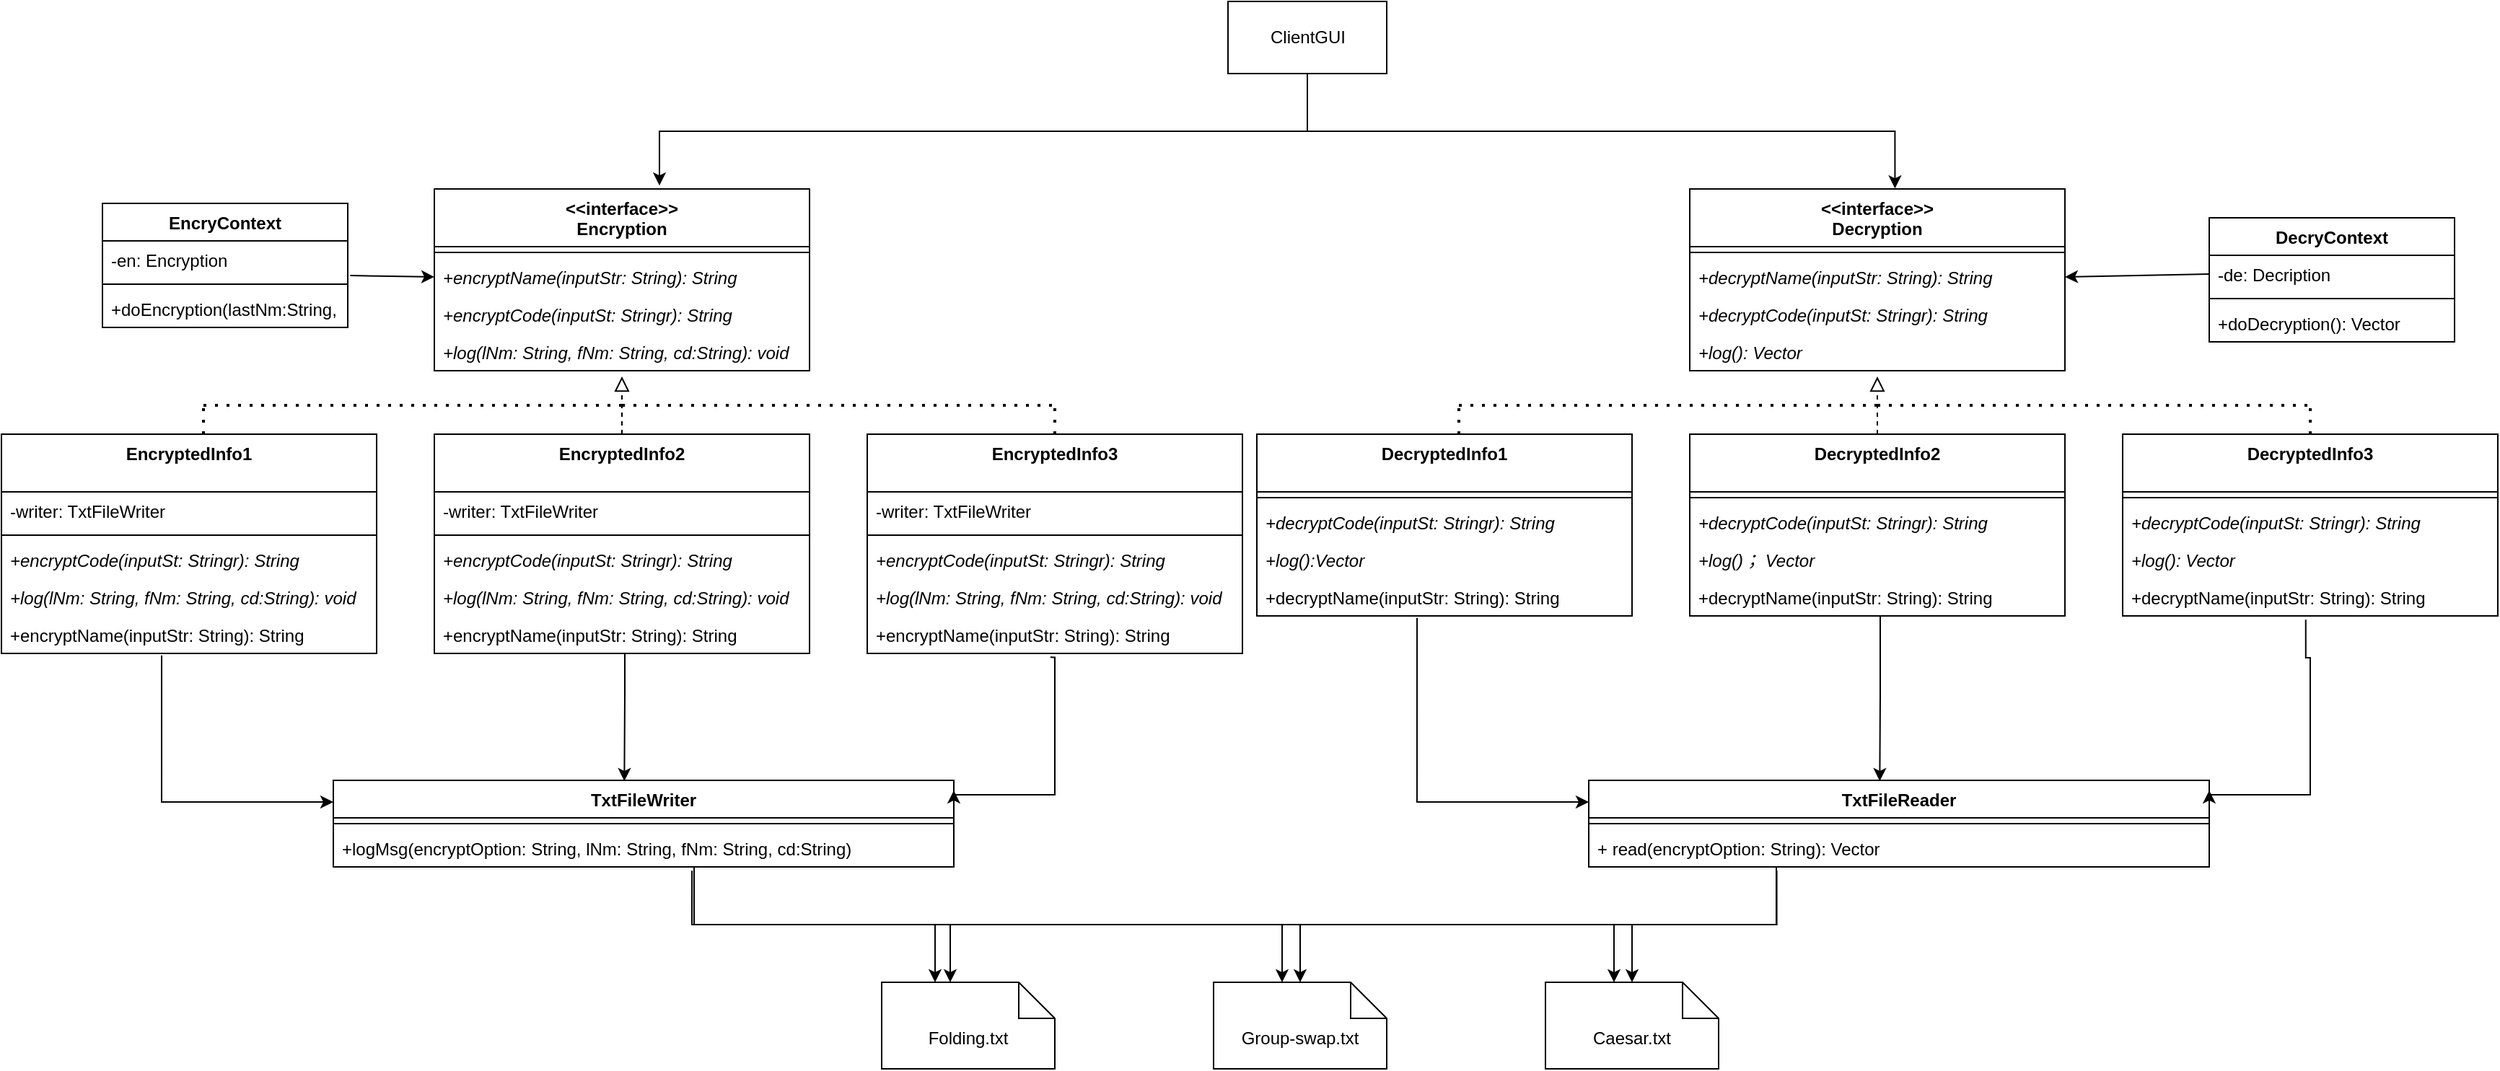 <mxfile version="20.8.16" type="device"><diagram name="第 1 页" id="b3tEls09c1uUm2X_hFrl"><mxGraphModel dx="2889" dy="1245" grid="0" gridSize="10" guides="1" tooltips="1" connect="1" arrows="1" fold="1" page="1" pageScale="1" pageWidth="827" pageHeight="1169" math="0" shadow="0"><root><mxCell id="0"/><mxCell id="1" parent="0"/><mxCell id="oNretK-HiP6Qw_xkNJ9A-1" value="&lt;&lt;interface&gt;&gt;&#10;Encryption" style="swimlane;fontStyle=1;align=center;verticalAlign=top;childLayout=stackLayout;horizontal=1;startSize=40;horizontalStack=0;resizeParent=1;resizeParentMax=0;resizeLast=0;collapsible=1;marginBottom=0;" vertex="1" parent="1"><mxGeometry x="160" y="160" width="260" height="126" as="geometry"/></mxCell><mxCell id="oNretK-HiP6Qw_xkNJ9A-3" value="" style="line;strokeWidth=1;fillColor=none;align=left;verticalAlign=middle;spacingTop=-1;spacingLeft=3;spacingRight=3;rotatable=0;labelPosition=right;points=[];portConstraint=eastwest;strokeColor=inherit;" vertex="1" parent="oNretK-HiP6Qw_xkNJ9A-1"><mxGeometry y="40" width="260" height="8" as="geometry"/></mxCell><mxCell id="oNretK-HiP6Qw_xkNJ9A-4" value="+encryptName(inputStr: String): String" style="text;strokeColor=none;fillColor=none;align=left;verticalAlign=top;spacingLeft=4;spacingRight=4;overflow=hidden;rotatable=0;points=[[0,0.5],[1,0.5]];portConstraint=eastwest;fontStyle=2" vertex="1" parent="oNretK-HiP6Qw_xkNJ9A-1"><mxGeometry y="48" width="260" height="26" as="geometry"/></mxCell><mxCell id="oNretK-HiP6Qw_xkNJ9A-6" value="+encryptCode(inputSt: Stringr): String" style="text;strokeColor=none;fillColor=none;align=left;verticalAlign=top;spacingLeft=4;spacingRight=4;overflow=hidden;rotatable=0;points=[[0,0.5],[1,0.5]];portConstraint=eastwest;fontStyle=2" vertex="1" parent="oNretK-HiP6Qw_xkNJ9A-1"><mxGeometry y="74" width="260" height="26" as="geometry"/></mxCell><mxCell id="oNretK-HiP6Qw_xkNJ9A-7" value="+log(lNm: String, fNm: String, cd:String): void" style="text;strokeColor=none;fillColor=none;align=left;verticalAlign=top;spacingLeft=4;spacingRight=4;overflow=hidden;rotatable=0;points=[[0,0.5],[1,0.5]];portConstraint=eastwest;fontStyle=2" vertex="1" parent="oNretK-HiP6Qw_xkNJ9A-1"><mxGeometry y="100" width="260" height="26" as="geometry"/></mxCell><mxCell id="oNretK-HiP6Qw_xkNJ9A-5" value="ClientGUI" style="html=1;" vertex="1" parent="1"><mxGeometry x="710" y="30" width="110" height="50" as="geometry"/></mxCell><mxCell id="oNretK-HiP6Qw_xkNJ9A-8" value="EncryContext" style="swimlane;fontStyle=1;align=center;verticalAlign=top;childLayout=stackLayout;horizontal=1;startSize=26;horizontalStack=0;resizeParent=1;resizeParentMax=0;resizeLast=0;collapsible=1;marginBottom=0;" vertex="1" parent="1"><mxGeometry x="-70" y="170" width="170" height="86" as="geometry"/></mxCell><mxCell id="oNretK-HiP6Qw_xkNJ9A-9" value="-en: Encryption" style="text;strokeColor=none;fillColor=none;align=left;verticalAlign=top;spacingLeft=4;spacingRight=4;overflow=hidden;rotatable=0;points=[[0,0.5],[1,0.5]];portConstraint=eastwest;" vertex="1" parent="oNretK-HiP6Qw_xkNJ9A-8"><mxGeometry y="26" width="170" height="26" as="geometry"/></mxCell><mxCell id="oNretK-HiP6Qw_xkNJ9A-10" value="" style="line;strokeWidth=1;fillColor=none;align=left;verticalAlign=middle;spacingTop=-1;spacingLeft=3;spacingRight=3;rotatable=0;labelPosition=right;points=[];portConstraint=eastwest;strokeColor=inherit;" vertex="1" parent="oNretK-HiP6Qw_xkNJ9A-8"><mxGeometry y="52" width="170" height="8" as="geometry"/></mxCell><mxCell id="oNretK-HiP6Qw_xkNJ9A-11" value="+doEncryption(lastNm:String, firstNm: String, code: String, txt: JTextArea)" style="text;strokeColor=none;fillColor=none;align=left;verticalAlign=top;spacingLeft=4;spacingRight=4;overflow=hidden;rotatable=0;points=[[0,0.5],[1,0.5]];portConstraint=eastwest;" vertex="1" parent="oNretK-HiP6Qw_xkNJ9A-8"><mxGeometry y="60" width="170" height="26" as="geometry"/></mxCell><mxCell id="oNretK-HiP6Qw_xkNJ9A-12" value="EncryptedInfo1" style="swimlane;fontStyle=1;align=center;verticalAlign=top;childLayout=stackLayout;horizontal=1;startSize=40;horizontalStack=0;resizeParent=1;resizeParentMax=0;resizeLast=0;collapsible=1;marginBottom=0;" vertex="1" parent="1"><mxGeometry x="-140" y="330" width="260" height="152" as="geometry"/></mxCell><mxCell id="oNretK-HiP6Qw_xkNJ9A-17" value="-writer: TxtFileWriter" style="text;strokeColor=none;fillColor=none;align=left;verticalAlign=top;spacingLeft=4;spacingRight=4;overflow=hidden;rotatable=0;points=[[0,0.5],[1,0.5]];portConstraint=eastwest;" vertex="1" parent="oNretK-HiP6Qw_xkNJ9A-12"><mxGeometry y="40" width="260" height="26" as="geometry"/></mxCell><mxCell id="oNretK-HiP6Qw_xkNJ9A-13" value="" style="line;strokeWidth=1;fillColor=none;align=left;verticalAlign=middle;spacingTop=-1;spacingLeft=3;spacingRight=3;rotatable=0;labelPosition=right;points=[];portConstraint=eastwest;strokeColor=inherit;" vertex="1" parent="oNretK-HiP6Qw_xkNJ9A-12"><mxGeometry y="66" width="260" height="8" as="geometry"/></mxCell><mxCell id="oNretK-HiP6Qw_xkNJ9A-15" value="+encryptCode(inputSt: Stringr): String" style="text;strokeColor=none;fillColor=none;align=left;verticalAlign=top;spacingLeft=4;spacingRight=4;overflow=hidden;rotatable=0;points=[[0,0.5],[1,0.5]];portConstraint=eastwest;fontStyle=2" vertex="1" parent="oNretK-HiP6Qw_xkNJ9A-12"><mxGeometry y="74" width="260" height="26" as="geometry"/></mxCell><mxCell id="oNretK-HiP6Qw_xkNJ9A-16" value="+log(lNm: String, fNm: String, cd:String): void" style="text;strokeColor=none;fillColor=none;align=left;verticalAlign=top;spacingLeft=4;spacingRight=4;overflow=hidden;rotatable=0;points=[[0,0.5],[1,0.5]];portConstraint=eastwest;fontStyle=2" vertex="1" parent="oNretK-HiP6Qw_xkNJ9A-12"><mxGeometry y="100" width="260" height="26" as="geometry"/></mxCell><mxCell id="oNretK-HiP6Qw_xkNJ9A-14" value="+encryptName(inputStr: String): String" style="text;strokeColor=none;fillColor=none;align=left;verticalAlign=top;spacingLeft=4;spacingRight=4;overflow=hidden;rotatable=0;points=[[0,0.5],[1,0.5]];portConstraint=eastwest;fontStyle=0" vertex="1" parent="oNretK-HiP6Qw_xkNJ9A-12"><mxGeometry y="126" width="260" height="26" as="geometry"/></mxCell><mxCell id="oNretK-HiP6Qw_xkNJ9A-45" value="" style="edgeStyle=orthogonalEdgeStyle;rounded=0;orthogonalLoop=1;jettySize=auto;html=1;entryX=0.469;entryY=0.008;entryDx=0;entryDy=0;entryPerimeter=0;" edge="1" parent="1" source="oNretK-HiP6Qw_xkNJ9A-18" target="oNretK-HiP6Qw_xkNJ9A-38"><mxGeometry relative="1" as="geometry"><mxPoint x="293" y="567" as="targetPoint"/><Array as="points"><mxPoint x="292" y="510"/><mxPoint x="292" y="510"/></Array></mxGeometry></mxCell><mxCell id="oNretK-HiP6Qw_xkNJ9A-18" value="EncryptedInfo2" style="swimlane;fontStyle=1;align=center;verticalAlign=top;childLayout=stackLayout;horizontal=1;startSize=40;horizontalStack=0;resizeParent=1;resizeParentMax=0;resizeLast=0;collapsible=1;marginBottom=0;" vertex="1" parent="1"><mxGeometry x="160" y="330" width="260" height="152" as="geometry"/></mxCell><mxCell id="oNretK-HiP6Qw_xkNJ9A-19" value="-writer: TxtFileWriter" style="text;strokeColor=none;fillColor=none;align=left;verticalAlign=top;spacingLeft=4;spacingRight=4;overflow=hidden;rotatable=0;points=[[0,0.5],[1,0.5]];portConstraint=eastwest;" vertex="1" parent="oNretK-HiP6Qw_xkNJ9A-18"><mxGeometry y="40" width="260" height="26" as="geometry"/></mxCell><mxCell id="oNretK-HiP6Qw_xkNJ9A-20" value="" style="line;strokeWidth=1;fillColor=none;align=left;verticalAlign=middle;spacingTop=-1;spacingLeft=3;spacingRight=3;rotatable=0;labelPosition=right;points=[];portConstraint=eastwest;strokeColor=inherit;" vertex="1" parent="oNretK-HiP6Qw_xkNJ9A-18"><mxGeometry y="66" width="260" height="8" as="geometry"/></mxCell><mxCell id="oNretK-HiP6Qw_xkNJ9A-21" value="+encryptCode(inputSt: Stringr): String" style="text;strokeColor=none;fillColor=none;align=left;verticalAlign=top;spacingLeft=4;spacingRight=4;overflow=hidden;rotatable=0;points=[[0,0.5],[1,0.5]];portConstraint=eastwest;fontStyle=2" vertex="1" parent="oNretK-HiP6Qw_xkNJ9A-18"><mxGeometry y="74" width="260" height="26" as="geometry"/></mxCell><mxCell id="oNretK-HiP6Qw_xkNJ9A-22" value="+log(lNm: String, fNm: String, cd:String): void" style="text;strokeColor=none;fillColor=none;align=left;verticalAlign=top;spacingLeft=4;spacingRight=4;overflow=hidden;rotatable=0;points=[[0,0.5],[1,0.5]];portConstraint=eastwest;fontStyle=2" vertex="1" parent="oNretK-HiP6Qw_xkNJ9A-18"><mxGeometry y="100" width="260" height="26" as="geometry"/></mxCell><mxCell id="oNretK-HiP6Qw_xkNJ9A-23" value="+encryptName(inputStr: String): String" style="text;strokeColor=none;fillColor=none;align=left;verticalAlign=top;spacingLeft=4;spacingRight=4;overflow=hidden;rotatable=0;points=[[0,0.5],[1,0.5]];portConstraint=eastwest;fontStyle=0" vertex="1" parent="oNretK-HiP6Qw_xkNJ9A-18"><mxGeometry y="126" width="260" height="26" as="geometry"/></mxCell><mxCell id="oNretK-HiP6Qw_xkNJ9A-24" value="EncryptedInfo3" style="swimlane;fontStyle=1;align=center;verticalAlign=top;childLayout=stackLayout;horizontal=1;startSize=40;horizontalStack=0;resizeParent=1;resizeParentMax=0;resizeLast=0;collapsible=1;marginBottom=0;" vertex="1" parent="1"><mxGeometry x="460" y="330" width="260" height="152" as="geometry"/></mxCell><mxCell id="oNretK-HiP6Qw_xkNJ9A-36" value="" style="endArrow=none;dashed=1;html=1;dashPattern=1 3;strokeWidth=2;rounded=0;exitX=0.5;exitY=0;exitDx=0;exitDy=0;exitPerimeter=0;" edge="1" parent="oNretK-HiP6Qw_xkNJ9A-24" source="oNretK-HiP6Qw_xkNJ9A-24"><mxGeometry width="50" height="50" relative="1" as="geometry"><mxPoint x="130" y="60" as="sourcePoint"/><mxPoint x="130" y="-20" as="targetPoint"/></mxGeometry></mxCell><mxCell id="oNretK-HiP6Qw_xkNJ9A-25" value="-writer: TxtFileWriter" style="text;strokeColor=none;fillColor=none;align=left;verticalAlign=top;spacingLeft=4;spacingRight=4;overflow=hidden;rotatable=0;points=[[0,0.5],[1,0.5]];portConstraint=eastwest;" vertex="1" parent="oNretK-HiP6Qw_xkNJ9A-24"><mxGeometry y="40" width="260" height="26" as="geometry"/></mxCell><mxCell id="oNretK-HiP6Qw_xkNJ9A-26" value="" style="line;strokeWidth=1;fillColor=none;align=left;verticalAlign=middle;spacingTop=-1;spacingLeft=3;spacingRight=3;rotatable=0;labelPosition=right;points=[];portConstraint=eastwest;strokeColor=inherit;" vertex="1" parent="oNretK-HiP6Qw_xkNJ9A-24"><mxGeometry y="66" width="260" height="8" as="geometry"/></mxCell><mxCell id="oNretK-HiP6Qw_xkNJ9A-27" value="+encryptCode(inputSt: Stringr): String" style="text;strokeColor=none;fillColor=none;align=left;verticalAlign=top;spacingLeft=4;spacingRight=4;overflow=hidden;rotatable=0;points=[[0,0.5],[1,0.5]];portConstraint=eastwest;fontStyle=2" vertex="1" parent="oNretK-HiP6Qw_xkNJ9A-24"><mxGeometry y="74" width="260" height="26" as="geometry"/></mxCell><mxCell id="oNretK-HiP6Qw_xkNJ9A-28" value="+log(lNm: String, fNm: String, cd:String): void" style="text;strokeColor=none;fillColor=none;align=left;verticalAlign=top;spacingLeft=4;spacingRight=4;overflow=hidden;rotatable=0;points=[[0,0.5],[1,0.5]];portConstraint=eastwest;fontStyle=2" vertex="1" parent="oNretK-HiP6Qw_xkNJ9A-24"><mxGeometry y="100" width="260" height="26" as="geometry"/></mxCell><mxCell id="oNretK-HiP6Qw_xkNJ9A-29" value="+encryptName(inputStr: String): String" style="text;strokeColor=none;fillColor=none;align=left;verticalAlign=top;spacingLeft=4;spacingRight=4;overflow=hidden;rotatable=0;points=[[0,0.5],[1,0.5]];portConstraint=eastwest;fontStyle=0" vertex="1" parent="oNretK-HiP6Qw_xkNJ9A-24"><mxGeometry y="126" width="260" height="26" as="geometry"/></mxCell><mxCell id="oNretK-HiP6Qw_xkNJ9A-32" value="" style="endArrow=block;startArrow=none;endFill=0;startFill=0;endSize=8;html=1;verticalAlign=bottom;dashed=1;labelBackgroundColor=none;rounded=0;entryX=0.5;entryY=1.154;entryDx=0;entryDy=0;entryPerimeter=0;exitX=0.5;exitY=0;exitDx=0;exitDy=0;" edge="1" parent="1" source="oNretK-HiP6Qw_xkNJ9A-18" target="oNretK-HiP6Qw_xkNJ9A-7"><mxGeometry width="160" relative="1" as="geometry"><mxPoint x="210" y="420" as="sourcePoint"/><mxPoint x="370" y="420" as="targetPoint"/></mxGeometry></mxCell><mxCell id="oNretK-HiP6Qw_xkNJ9A-33" value="" style="endArrow=none;dashed=1;html=1;dashPattern=1 3;strokeWidth=2;rounded=0;" edge="1" parent="1"><mxGeometry width="50" height="50" relative="1" as="geometry"><mxPoint y="310" as="sourcePoint"/><mxPoint x="290" y="310" as="targetPoint"/></mxGeometry></mxCell><mxCell id="oNretK-HiP6Qw_xkNJ9A-34" value="" style="endArrow=none;dashed=1;html=1;dashPattern=1 3;strokeWidth=2;rounded=0;" edge="1" parent="1"><mxGeometry width="50" height="50" relative="1" as="geometry"><mxPoint y="330" as="sourcePoint"/><mxPoint y="310" as="targetPoint"/></mxGeometry></mxCell><mxCell id="oNretK-HiP6Qw_xkNJ9A-35" value="" style="endArrow=none;dashed=1;html=1;dashPattern=1 3;strokeWidth=2;rounded=0;" edge="1" parent="1"><mxGeometry width="50" height="50" relative="1" as="geometry"><mxPoint x="290" y="310" as="sourcePoint"/><mxPoint x="590" y="310" as="targetPoint"/></mxGeometry></mxCell><mxCell id="oNretK-HiP6Qw_xkNJ9A-37" value="" style="endArrow=classic;html=1;rounded=0;entryX=0;entryY=0.5;entryDx=0;entryDy=0;exitX=1.01;exitY=0.923;exitDx=0;exitDy=0;exitPerimeter=0;" edge="1" parent="1" source="oNretK-HiP6Qw_xkNJ9A-9" target="oNretK-HiP6Qw_xkNJ9A-4"><mxGeometry width="50" height="50" relative="1" as="geometry"><mxPoint x="100" y="220" as="sourcePoint"/><mxPoint x="150" y="170" as="targetPoint"/></mxGeometry></mxCell><mxCell id="oNretK-HiP6Qw_xkNJ9A-38" value="TxtFileWriter" style="swimlane;fontStyle=1;align=center;verticalAlign=top;childLayout=stackLayout;horizontal=1;startSize=26;horizontalStack=0;resizeParent=1;resizeParentMax=0;resizeLast=0;collapsible=1;marginBottom=0;" vertex="1" parent="1"><mxGeometry x="90" y="570" width="430" height="60" as="geometry"/></mxCell><mxCell id="oNretK-HiP6Qw_xkNJ9A-40" value="" style="line;strokeWidth=1;fillColor=none;align=left;verticalAlign=middle;spacingTop=-1;spacingLeft=3;spacingRight=3;rotatable=0;labelPosition=right;points=[];portConstraint=eastwest;strokeColor=inherit;" vertex="1" parent="oNretK-HiP6Qw_xkNJ9A-38"><mxGeometry y="26" width="430" height="8" as="geometry"/></mxCell><mxCell id="oNretK-HiP6Qw_xkNJ9A-41" value="+logMsg(encryptOption: String, lNm: String, fNm: String, cd:String)" style="text;strokeColor=none;fillColor=none;align=left;verticalAlign=top;spacingLeft=4;spacingRight=4;overflow=hidden;rotatable=0;points=[[0,0.5],[1,0.5]];portConstraint=eastwest;" vertex="1" parent="oNretK-HiP6Qw_xkNJ9A-38"><mxGeometry y="34" width="430" height="26" as="geometry"/></mxCell><mxCell id="oNretK-HiP6Qw_xkNJ9A-42" value="" style="endArrow=classic;html=1;rounded=0;exitX=0.427;exitY=1.051;exitDx=0;exitDy=0;exitPerimeter=0;entryX=0;entryY=0.25;entryDx=0;entryDy=0;edgeStyle=orthogonalEdgeStyle;" edge="1" parent="1" source="oNretK-HiP6Qw_xkNJ9A-14" target="oNretK-HiP6Qw_xkNJ9A-38"><mxGeometry width="50" height="50" relative="1" as="geometry"><mxPoint x="-20" y="590" as="sourcePoint"/><mxPoint x="30" y="540" as="targetPoint"/><Array as="points"><mxPoint x="-29" y="585"/></Array></mxGeometry></mxCell><mxCell id="oNretK-HiP6Qw_xkNJ9A-44" value="" style="endArrow=classic;html=1;rounded=0;exitX=0.488;exitY=1.103;exitDx=0;exitDy=0;exitPerimeter=0;edgeStyle=orthogonalEdgeStyle;entryX=1;entryY=0.116;entryDx=0;entryDy=0;entryPerimeter=0;" edge="1" parent="1" source="oNretK-HiP6Qw_xkNJ9A-29" target="oNretK-HiP6Qw_xkNJ9A-38"><mxGeometry width="50" height="50" relative="1" as="geometry"><mxPoint x="610" y="610" as="sourcePoint"/><mxPoint x="521" y="580" as="targetPoint"/><Array as="points"><mxPoint x="590" y="485"/><mxPoint x="590" y="580"/></Array></mxGeometry></mxCell><mxCell id="oNretK-HiP6Qw_xkNJ9A-51" value="DecryContext" style="swimlane;fontStyle=1;align=center;verticalAlign=top;childLayout=stackLayout;horizontal=1;startSize=26;horizontalStack=0;resizeParent=1;resizeParentMax=0;resizeLast=0;collapsible=1;marginBottom=0;" vertex="1" parent="1"><mxGeometry x="1390" y="180" width="170" height="86" as="geometry"/></mxCell><mxCell id="oNretK-HiP6Qw_xkNJ9A-52" value="-de: Decription" style="text;strokeColor=none;fillColor=none;align=left;verticalAlign=top;spacingLeft=4;spacingRight=4;overflow=hidden;rotatable=0;points=[[0,0.5],[1,0.5]];portConstraint=eastwest;" vertex="1" parent="oNretK-HiP6Qw_xkNJ9A-51"><mxGeometry y="26" width="170" height="26" as="geometry"/></mxCell><mxCell id="oNretK-HiP6Qw_xkNJ9A-53" value="" style="line;strokeWidth=1;fillColor=none;align=left;verticalAlign=middle;spacingTop=-1;spacingLeft=3;spacingRight=3;rotatable=0;labelPosition=right;points=[];portConstraint=eastwest;strokeColor=inherit;" vertex="1" parent="oNretK-HiP6Qw_xkNJ9A-51"><mxGeometry y="52" width="170" height="8" as="geometry"/></mxCell><mxCell id="oNretK-HiP6Qw_xkNJ9A-54" value="+doDecryption(): Vector" style="text;strokeColor=none;fillColor=none;align=left;verticalAlign=top;spacingLeft=4;spacingRight=4;overflow=hidden;rotatable=0;points=[[0,0.5],[1,0.5]];portConstraint=eastwest;" vertex="1" parent="oNretK-HiP6Qw_xkNJ9A-51"><mxGeometry y="60" width="170" height="26" as="geometry"/></mxCell><mxCell id="oNretK-HiP6Qw_xkNJ9A-55" value="" style="endArrow=classic;html=1;rounded=0;entryX=1;entryY=0.5;entryDx=0;entryDy=0;exitX=0;exitY=0.5;exitDx=0;exitDy=0;" edge="1" source="oNretK-HiP6Qw_xkNJ9A-52" target="oNretK-HiP6Qw_xkNJ9A-58" parent="1"><mxGeometry width="50" height="50" relative="1" as="geometry"><mxPoint x="1390" y="220" as="sourcePoint"/><mxPoint x="1300" y="220" as="targetPoint"/></mxGeometry></mxCell><mxCell id="oNretK-HiP6Qw_xkNJ9A-56" value="&lt;&lt;interface&gt;&gt;&#10;Decryption" style="swimlane;fontStyle=1;align=center;verticalAlign=top;childLayout=stackLayout;horizontal=1;startSize=40;horizontalStack=0;resizeParent=1;resizeParentMax=0;resizeLast=0;collapsible=1;marginBottom=0;" vertex="1" parent="1"><mxGeometry x="1030" y="160" width="260" height="126" as="geometry"/></mxCell><mxCell id="oNretK-HiP6Qw_xkNJ9A-57" value="" style="line;strokeWidth=1;fillColor=none;align=left;verticalAlign=middle;spacingTop=-1;spacingLeft=3;spacingRight=3;rotatable=0;labelPosition=right;points=[];portConstraint=eastwest;strokeColor=inherit;" vertex="1" parent="oNretK-HiP6Qw_xkNJ9A-56"><mxGeometry y="40" width="260" height="8" as="geometry"/></mxCell><mxCell id="oNretK-HiP6Qw_xkNJ9A-58" value="+decryptName(inputStr: String): String" style="text;strokeColor=none;fillColor=none;align=left;verticalAlign=top;spacingLeft=4;spacingRight=4;overflow=hidden;rotatable=0;points=[[0,0.5],[1,0.5]];portConstraint=eastwest;fontStyle=2" vertex="1" parent="oNretK-HiP6Qw_xkNJ9A-56"><mxGeometry y="48" width="260" height="26" as="geometry"/></mxCell><mxCell id="oNretK-HiP6Qw_xkNJ9A-59" value="+decryptCode(inputSt: Stringr): String" style="text;strokeColor=none;fillColor=none;align=left;verticalAlign=top;spacingLeft=4;spacingRight=4;overflow=hidden;rotatable=0;points=[[0,0.5],[1,0.5]];portConstraint=eastwest;fontStyle=2" vertex="1" parent="oNretK-HiP6Qw_xkNJ9A-56"><mxGeometry y="74" width="260" height="26" as="geometry"/></mxCell><mxCell id="oNretK-HiP6Qw_xkNJ9A-60" value="+log(): Vector" style="text;strokeColor=none;fillColor=none;align=left;verticalAlign=top;spacingLeft=4;spacingRight=4;overflow=hidden;rotatable=0;points=[[0,0.5],[1,0.5]];portConstraint=eastwest;fontStyle=2" vertex="1" parent="oNretK-HiP6Qw_xkNJ9A-56"><mxGeometry y="100" width="260" height="26" as="geometry"/></mxCell><mxCell id="oNretK-HiP6Qw_xkNJ9A-61" value="" style="endArrow=block;startArrow=none;endFill=0;startFill=0;endSize=8;html=1;verticalAlign=bottom;dashed=1;labelBackgroundColor=none;rounded=0;entryX=0.5;entryY=1.154;entryDx=0;entryDy=0;entryPerimeter=0;exitX=0.5;exitY=0;exitDx=0;exitDy=0;" edge="1" source="oNretK-HiP6Qw_xkNJ9A-71" target="oNretK-HiP6Qw_xkNJ9A-60" parent="1"><mxGeometry width="160" relative="1" as="geometry"><mxPoint x="1080" y="420" as="sourcePoint"/><mxPoint x="1240" y="420" as="targetPoint"/></mxGeometry></mxCell><mxCell id="oNretK-HiP6Qw_xkNJ9A-62" value="" style="endArrow=none;dashed=1;html=1;dashPattern=1 3;strokeWidth=2;rounded=0;" edge="1" parent="1"><mxGeometry width="50" height="50" relative="1" as="geometry"><mxPoint x="870" y="310" as="sourcePoint"/><mxPoint x="1160" y="310" as="targetPoint"/></mxGeometry></mxCell><mxCell id="oNretK-HiP6Qw_xkNJ9A-63" value="" style="endArrow=none;dashed=1;html=1;dashPattern=1 3;strokeWidth=2;rounded=0;" edge="1" parent="1"><mxGeometry width="50" height="50" relative="1" as="geometry"><mxPoint x="1160" y="310" as="sourcePoint"/><mxPoint x="1460" y="310" as="targetPoint"/></mxGeometry></mxCell><mxCell id="oNretK-HiP6Qw_xkNJ9A-64" value="" style="endArrow=none;dashed=1;html=1;dashPattern=1 3;strokeWidth=2;rounded=0;" edge="1" parent="1"><mxGeometry width="50" height="50" relative="1" as="geometry"><mxPoint x="870" y="330" as="sourcePoint"/><mxPoint x="870" y="310" as="targetPoint"/></mxGeometry></mxCell><mxCell id="oNretK-HiP6Qw_xkNJ9A-65" value="DecryptedInfo1" style="swimlane;fontStyle=1;align=center;verticalAlign=top;childLayout=stackLayout;horizontal=1;startSize=40;horizontalStack=0;resizeParent=1;resizeParentMax=0;resizeLast=0;collapsible=1;marginBottom=0;" vertex="1" parent="1"><mxGeometry x="730" y="330" width="260" height="126" as="geometry"/></mxCell><mxCell id="oNretK-HiP6Qw_xkNJ9A-67" value="" style="line;strokeWidth=1;fillColor=none;align=left;verticalAlign=middle;spacingTop=-1;spacingLeft=3;spacingRight=3;rotatable=0;labelPosition=right;points=[];portConstraint=eastwest;strokeColor=inherit;" vertex="1" parent="oNretK-HiP6Qw_xkNJ9A-65"><mxGeometry y="40" width="260" height="8" as="geometry"/></mxCell><mxCell id="oNretK-HiP6Qw_xkNJ9A-68" value="+decryptCode(inputSt: Stringr): String" style="text;strokeColor=none;fillColor=none;align=left;verticalAlign=top;spacingLeft=4;spacingRight=4;overflow=hidden;rotatable=0;points=[[0,0.5],[1,0.5]];portConstraint=eastwest;fontStyle=2" vertex="1" parent="oNretK-HiP6Qw_xkNJ9A-65"><mxGeometry y="48" width="260" height="26" as="geometry"/></mxCell><mxCell id="oNretK-HiP6Qw_xkNJ9A-69" value="+log():Vector" style="text;strokeColor=none;fillColor=none;align=left;verticalAlign=top;spacingLeft=4;spacingRight=4;overflow=hidden;rotatable=0;points=[[0,0.5],[1,0.5]];portConstraint=eastwest;fontStyle=2" vertex="1" parent="oNretK-HiP6Qw_xkNJ9A-65"><mxGeometry y="74" width="260" height="26" as="geometry"/></mxCell><mxCell id="oNretK-HiP6Qw_xkNJ9A-70" value="+decryptName(inputStr: String): String" style="text;strokeColor=none;fillColor=none;align=left;verticalAlign=top;spacingLeft=4;spacingRight=4;overflow=hidden;rotatable=0;points=[[0,0.5],[1,0.5]];portConstraint=eastwest;fontStyle=0" vertex="1" parent="oNretK-HiP6Qw_xkNJ9A-65"><mxGeometry y="100" width="260" height="26" as="geometry"/></mxCell><mxCell id="oNretK-HiP6Qw_xkNJ9A-71" value="DecryptedInfo2" style="swimlane;fontStyle=1;align=center;verticalAlign=top;childLayout=stackLayout;horizontal=1;startSize=40;horizontalStack=0;resizeParent=1;resizeParentMax=0;resizeLast=0;collapsible=1;marginBottom=0;" vertex="1" parent="1"><mxGeometry x="1030" y="330" width="260" height="126" as="geometry"/></mxCell><mxCell id="oNretK-HiP6Qw_xkNJ9A-73" value="" style="line;strokeWidth=1;fillColor=none;align=left;verticalAlign=middle;spacingTop=-1;spacingLeft=3;spacingRight=3;rotatable=0;labelPosition=right;points=[];portConstraint=eastwest;strokeColor=inherit;" vertex="1" parent="oNretK-HiP6Qw_xkNJ9A-71"><mxGeometry y="40" width="260" height="8" as="geometry"/></mxCell><mxCell id="oNretK-HiP6Qw_xkNJ9A-74" value="+decryptCode(inputSt: Stringr): String" style="text;strokeColor=none;fillColor=none;align=left;verticalAlign=top;spacingLeft=4;spacingRight=4;overflow=hidden;rotatable=0;points=[[0,0.5],[1,0.5]];portConstraint=eastwest;fontStyle=2" vertex="1" parent="oNretK-HiP6Qw_xkNJ9A-71"><mxGeometry y="48" width="260" height="26" as="geometry"/></mxCell><mxCell id="oNretK-HiP6Qw_xkNJ9A-75" value="+log()； Vector" style="text;strokeColor=none;fillColor=none;align=left;verticalAlign=top;spacingLeft=4;spacingRight=4;overflow=hidden;rotatable=0;points=[[0,0.5],[1,0.5]];portConstraint=eastwest;fontStyle=2" vertex="1" parent="oNretK-HiP6Qw_xkNJ9A-71"><mxGeometry y="74" width="260" height="26" as="geometry"/></mxCell><mxCell id="oNretK-HiP6Qw_xkNJ9A-76" value="+decryptName(inputStr: String): String" style="text;strokeColor=none;fillColor=none;align=left;verticalAlign=top;spacingLeft=4;spacingRight=4;overflow=hidden;rotatable=0;points=[[0,0.5],[1,0.5]];portConstraint=eastwest;fontStyle=0" vertex="1" parent="oNretK-HiP6Qw_xkNJ9A-71"><mxGeometry y="100" width="260" height="26" as="geometry"/></mxCell><mxCell id="oNretK-HiP6Qw_xkNJ9A-77" value="DecryptedInfo3" style="swimlane;fontStyle=1;align=center;verticalAlign=top;childLayout=stackLayout;horizontal=1;startSize=40;horizontalStack=0;resizeParent=1;resizeParentMax=0;resizeLast=0;collapsible=1;marginBottom=0;" vertex="1" parent="1"><mxGeometry x="1330" y="330" width="260" height="126" as="geometry"/></mxCell><mxCell id="oNretK-HiP6Qw_xkNJ9A-78" value="" style="endArrow=none;dashed=1;html=1;dashPattern=1 3;strokeWidth=2;rounded=0;exitX=0.5;exitY=0;exitDx=0;exitDy=0;exitPerimeter=0;" edge="1" parent="oNretK-HiP6Qw_xkNJ9A-77" source="oNretK-HiP6Qw_xkNJ9A-77"><mxGeometry width="50" height="50" relative="1" as="geometry"><mxPoint x="130" y="60" as="sourcePoint"/><mxPoint x="130" y="-20" as="targetPoint"/></mxGeometry></mxCell><mxCell id="oNretK-HiP6Qw_xkNJ9A-80" value="" style="line;strokeWidth=1;fillColor=none;align=left;verticalAlign=middle;spacingTop=-1;spacingLeft=3;spacingRight=3;rotatable=0;labelPosition=right;points=[];portConstraint=eastwest;strokeColor=inherit;" vertex="1" parent="oNretK-HiP6Qw_xkNJ9A-77"><mxGeometry y="40" width="260" height="8" as="geometry"/></mxCell><mxCell id="oNretK-HiP6Qw_xkNJ9A-81" value="+decryptCode(inputSt: Stringr): String" style="text;strokeColor=none;fillColor=none;align=left;verticalAlign=top;spacingLeft=4;spacingRight=4;overflow=hidden;rotatable=0;points=[[0,0.5],[1,0.5]];portConstraint=eastwest;fontStyle=2" vertex="1" parent="oNretK-HiP6Qw_xkNJ9A-77"><mxGeometry y="48" width="260" height="26" as="geometry"/></mxCell><mxCell id="oNretK-HiP6Qw_xkNJ9A-82" value="+log(): Vector" style="text;strokeColor=none;fillColor=none;align=left;verticalAlign=top;spacingLeft=4;spacingRight=4;overflow=hidden;rotatable=0;points=[[0,0.5],[1,0.5]];portConstraint=eastwest;fontStyle=2" vertex="1" parent="oNretK-HiP6Qw_xkNJ9A-77"><mxGeometry y="74" width="260" height="26" as="geometry"/></mxCell><mxCell id="oNretK-HiP6Qw_xkNJ9A-83" value="+decryptName(inputStr: String): String" style="text;strokeColor=none;fillColor=none;align=left;verticalAlign=top;spacingLeft=4;spacingRight=4;overflow=hidden;rotatable=0;points=[[0,0.5],[1,0.5]];portConstraint=eastwest;fontStyle=0" vertex="1" parent="oNretK-HiP6Qw_xkNJ9A-77"><mxGeometry y="100" width="260" height="26" as="geometry"/></mxCell><mxCell id="oNretK-HiP6Qw_xkNJ9A-84" value="TxtFileReader" style="swimlane;fontStyle=1;align=center;verticalAlign=top;childLayout=stackLayout;horizontal=1;startSize=26;horizontalStack=0;resizeParent=1;resizeParentMax=0;resizeLast=0;collapsible=1;marginBottom=0;" vertex="1" parent="1"><mxGeometry x="960" y="570" width="430" height="60" as="geometry"/></mxCell><mxCell id="oNretK-HiP6Qw_xkNJ9A-86" value="" style="line;strokeWidth=1;fillColor=none;align=left;verticalAlign=middle;spacingTop=-1;spacingLeft=3;spacingRight=3;rotatable=0;labelPosition=right;points=[];portConstraint=eastwest;strokeColor=inherit;" vertex="1" parent="oNretK-HiP6Qw_xkNJ9A-84"><mxGeometry y="26" width="430" height="8" as="geometry"/></mxCell><mxCell id="oNretK-HiP6Qw_xkNJ9A-87" value="+ read(encryptOption: String): Vector " style="text;strokeColor=none;fillColor=none;align=left;verticalAlign=top;spacingLeft=4;spacingRight=4;overflow=hidden;rotatable=0;points=[[0,0.5],[1,0.5]];portConstraint=eastwest;" vertex="1" parent="oNretK-HiP6Qw_xkNJ9A-84"><mxGeometry y="34" width="430" height="26" as="geometry"/></mxCell><mxCell id="oNretK-HiP6Qw_xkNJ9A-88" value="" style="edgeStyle=orthogonalEdgeStyle;rounded=0;orthogonalLoop=1;jettySize=auto;html=1;entryX=0.469;entryY=0.008;entryDx=0;entryDy=0;entryPerimeter=0;" edge="1" source="oNretK-HiP6Qw_xkNJ9A-71" target="oNretK-HiP6Qw_xkNJ9A-84" parent="1"><mxGeometry relative="1" as="geometry"><mxPoint x="1163" y="567" as="targetPoint"/><Array as="points"><mxPoint x="1162" y="510"/><mxPoint x="1162" y="510"/></Array></mxGeometry></mxCell><mxCell id="oNretK-HiP6Qw_xkNJ9A-89" value="" style="endArrow=classic;html=1;rounded=0;exitX=0.427;exitY=1.051;exitDx=0;exitDy=0;exitPerimeter=0;entryX=0;entryY=0.25;entryDx=0;entryDy=0;edgeStyle=orthogonalEdgeStyle;" edge="1" source="oNretK-HiP6Qw_xkNJ9A-70" target="oNretK-HiP6Qw_xkNJ9A-84" parent="1"><mxGeometry width="50" height="50" relative="1" as="geometry"><mxPoint x="850" y="590" as="sourcePoint"/><mxPoint x="900" y="540" as="targetPoint"/><Array as="points"><mxPoint x="841" y="585"/></Array></mxGeometry></mxCell><mxCell id="oNretK-HiP6Qw_xkNJ9A-90" value="" style="endArrow=classic;html=1;rounded=0;exitX=0.488;exitY=1.103;exitDx=0;exitDy=0;exitPerimeter=0;edgeStyle=orthogonalEdgeStyle;entryX=1;entryY=0.116;entryDx=0;entryDy=0;entryPerimeter=0;" edge="1" source="oNretK-HiP6Qw_xkNJ9A-83" target="oNretK-HiP6Qw_xkNJ9A-84" parent="1"><mxGeometry width="50" height="50" relative="1" as="geometry"><mxPoint x="1480" y="610" as="sourcePoint"/><mxPoint x="1391" y="580" as="targetPoint"/><Array as="points"><mxPoint x="1460" y="485"/><mxPoint x="1460" y="580"/></Array></mxGeometry></mxCell><mxCell id="oNretK-HiP6Qw_xkNJ9A-94" value="" style="endArrow=classic;html=1;rounded=0;exitX=0.5;exitY=1;exitDx=0;exitDy=0;entryX=0.6;entryY=-0.019;entryDx=0;entryDy=0;entryPerimeter=0;edgeStyle=orthogonalEdgeStyle;" edge="1" parent="1" source="oNretK-HiP6Qw_xkNJ9A-5" target="oNretK-HiP6Qw_xkNJ9A-1"><mxGeometry width="50" height="50" relative="1" as="geometry"><mxPoint x="670" y="220" as="sourcePoint"/><mxPoint x="720" y="170" as="targetPoint"/></mxGeometry></mxCell><mxCell id="oNretK-HiP6Qw_xkNJ9A-95" value="" style="endArrow=classic;html=1;rounded=0;exitX=0.636;exitY=1;exitDx=0;exitDy=0;exitPerimeter=0;entryX=0.547;entryY=-0.003;entryDx=0;entryDy=0;entryPerimeter=0;edgeStyle=orthogonalEdgeStyle;" edge="1" parent="1" source="oNretK-HiP6Qw_xkNJ9A-5" target="oNretK-HiP6Qw_xkNJ9A-56"><mxGeometry width="50" height="50" relative="1" as="geometry"><mxPoint x="850" y="230" as="sourcePoint"/><mxPoint x="900" y="180" as="targetPoint"/><Array as="points"><mxPoint x="765" y="80"/><mxPoint x="765" y="120"/><mxPoint x="1172" y="120"/></Array></mxGeometry></mxCell><mxCell id="oNretK-HiP6Qw_xkNJ9A-99" value="Folding.txt" style="shape=note2;boundedLbl=1;whiteSpace=wrap;html=1;size=25;verticalAlign=top;align=center;" vertex="1" parent="1"><mxGeometry x="470" y="710" width="120" height="60" as="geometry"/></mxCell><mxCell id="oNretK-HiP6Qw_xkNJ9A-100" value="Group-swap.txt" style="shape=note2;boundedLbl=1;whiteSpace=wrap;html=1;size=25;verticalAlign=top;align=center;" vertex="1" parent="1"><mxGeometry x="700" y="710" width="120" height="60" as="geometry"/></mxCell><mxCell id="oNretK-HiP6Qw_xkNJ9A-101" value="Caesar.txt" style="shape=note2;boundedLbl=1;whiteSpace=wrap;html=1;size=25;verticalAlign=top;align=center;" vertex="1" parent="1"><mxGeometry x="930" y="710" width="120" height="60" as="geometry"/></mxCell><mxCell id="oNretK-HiP6Qw_xkNJ9A-102" value="" style="endArrow=classic;html=1;rounded=0;exitX=0.578;exitY=1.099;exitDx=0;exitDy=0;exitPerimeter=0;edgeStyle=orthogonalEdgeStyle;" edge="1" parent="1" source="oNretK-HiP6Qw_xkNJ9A-41"><mxGeometry width="50" height="50" relative="1" as="geometry"><mxPoint x="410" y="710" as="sourcePoint"/><mxPoint x="507" y="710" as="targetPoint"/><Array as="points"><mxPoint x="338" y="670"/><mxPoint x="507" y="670"/></Array></mxGeometry></mxCell><mxCell id="oNretK-HiP6Qw_xkNJ9A-103" value="" style="endArrow=classic;html=1;rounded=0;entryX=0;entryY=0;entryDx=47.5;entryDy=0;entryPerimeter=0;edgeStyle=orthogonalEdgeStyle;" edge="1" parent="1" target="oNretK-HiP6Qw_xkNJ9A-100"><mxGeometry width="50" height="50" relative="1" as="geometry"><mxPoint x="430" y="630" as="sourcePoint"/><mxPoint x="760" y="640" as="targetPoint"/><Array as="points"><mxPoint x="340" y="630"/><mxPoint x="340" y="670"/><mxPoint x="748" y="670"/></Array></mxGeometry></mxCell><mxCell id="oNretK-HiP6Qw_xkNJ9A-104" value="" style="endArrow=classic;html=1;rounded=0;entryX=0;entryY=0;entryDx=47.5;entryDy=0;entryPerimeter=0;edgeStyle=orthogonalEdgeStyle;" edge="1" parent="1" target="oNretK-HiP6Qw_xkNJ9A-101"><mxGeometry width="50" height="50" relative="1" as="geometry"><mxPoint x="340" y="630" as="sourcePoint"/><mxPoint x="690" y="470" as="targetPoint"/><Array as="points"><mxPoint x="340" y="670"/><mxPoint x="978" y="670"/></Array></mxGeometry></mxCell><mxCell id="oNretK-HiP6Qw_xkNJ9A-105" value="" style="endArrow=classic;html=1;rounded=0;entryX=0;entryY=0;entryDx=47.5;entryDy=0;entryPerimeter=0;edgeStyle=orthogonalEdgeStyle;" edge="1" parent="1" target="oNretK-HiP6Qw_xkNJ9A-99"><mxGeometry width="50" height="50" relative="1" as="geometry"><mxPoint x="1090" y="630" as="sourcePoint"/><mxPoint x="750" y="620" as="targetPoint"/><Array as="points"><mxPoint x="1090" y="670"/><mxPoint x="518" y="670"/></Array></mxGeometry></mxCell><mxCell id="oNretK-HiP6Qw_xkNJ9A-106" value="" style="endArrow=classic;html=1;rounded=0;exitX=0.303;exitY=1.099;exitDx=0;exitDy=0;exitPerimeter=0;entryX=0.5;entryY=0;entryDx=0;entryDy=0;entryPerimeter=0;edgeStyle=orthogonalEdgeStyle;" edge="1" parent="1" source="oNretK-HiP6Qw_xkNJ9A-87" target="oNretK-HiP6Qw_xkNJ9A-100"><mxGeometry width="50" height="50" relative="1" as="geometry"><mxPoint x="790" y="650" as="sourcePoint"/><mxPoint x="840" y="600" as="targetPoint"/><Array as="points"><mxPoint x="1090" y="670"/><mxPoint x="760" y="670"/></Array></mxGeometry></mxCell><mxCell id="oNretK-HiP6Qw_xkNJ9A-107" value="" style="endArrow=classic;html=1;rounded=0;entryX=0.5;entryY=0;entryDx=0;entryDy=0;entryPerimeter=0;edgeStyle=orthogonalEdgeStyle;" edge="1" parent="1" target="oNretK-HiP6Qw_xkNJ9A-101"><mxGeometry width="50" height="50" relative="1" as="geometry"><mxPoint x="1090" y="630" as="sourcePoint"/><mxPoint x="810" y="610" as="targetPoint"/><Array as="points"><mxPoint x="1090" y="670"/><mxPoint x="990" y="670"/></Array></mxGeometry></mxCell></root></mxGraphModel></diagram></mxfile>